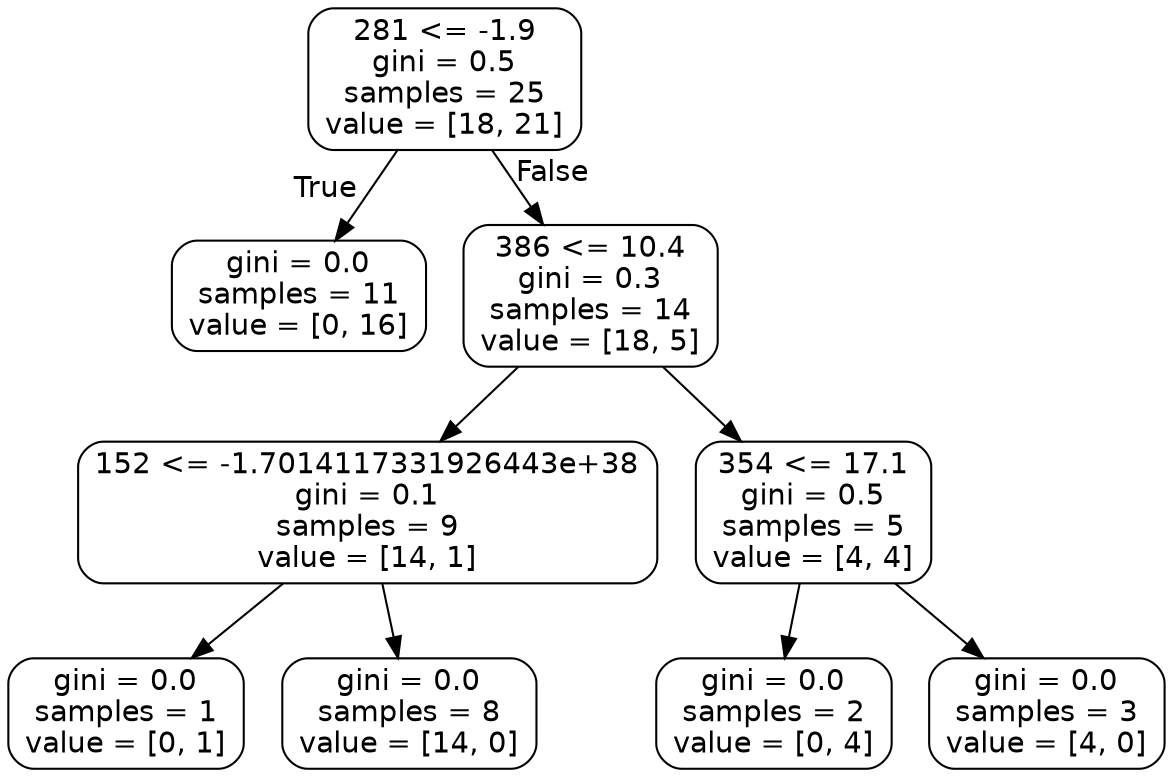 digraph Tree {
node [shape=box, style="rounded", color="black", fontname=helvetica] ;
edge [fontname=helvetica] ;
0 [label="281 <= -1.9\ngini = 0.5\nsamples = 25\nvalue = [18, 21]"] ;
1 [label="gini = 0.0\nsamples = 11\nvalue = [0, 16]"] ;
0 -> 1 [labeldistance=2.5, labelangle=45, headlabel="True"] ;
2 [label="386 <= 10.4\ngini = 0.3\nsamples = 14\nvalue = [18, 5]"] ;
0 -> 2 [labeldistance=2.5, labelangle=-45, headlabel="False"] ;
3 [label="152 <= -1.7014117331926443e+38\ngini = 0.1\nsamples = 9\nvalue = [14, 1]"] ;
2 -> 3 ;
4 [label="gini = 0.0\nsamples = 1\nvalue = [0, 1]"] ;
3 -> 4 ;
5 [label="gini = 0.0\nsamples = 8\nvalue = [14, 0]"] ;
3 -> 5 ;
6 [label="354 <= 17.1\ngini = 0.5\nsamples = 5\nvalue = [4, 4]"] ;
2 -> 6 ;
7 [label="gini = 0.0\nsamples = 2\nvalue = [0, 4]"] ;
6 -> 7 ;
8 [label="gini = 0.0\nsamples = 3\nvalue = [4, 0]"] ;
6 -> 8 ;
}